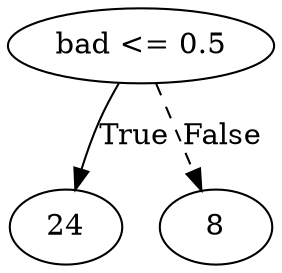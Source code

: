 digraph {
0 [label="bad <= 0.5"];
1 [label="24"];
0 -> 1 [label="True"];
2 [label="8"];
0 -> 2 [style="dashed", label="False"];

}